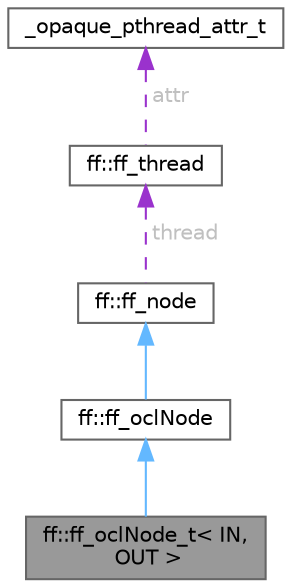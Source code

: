 digraph "ff::ff_oclNode_t&lt; IN, OUT &gt;"
{
 // LATEX_PDF_SIZE
  bgcolor="transparent";
  edge [fontname=Helvetica,fontsize=10,labelfontname=Helvetica,labelfontsize=10];
  node [fontname=Helvetica,fontsize=10,shape=box,height=0.2,width=0.4];
  Node1 [id="Node000001",label="ff::ff_oclNode_t\< IN,\l OUT \>",height=0.2,width=0.4,color="gray40", fillcolor="grey60", style="filled", fontcolor="black",tooltip="OpenCL specialisation of the ff_node class (typed)"];
  Node2 -> Node1 [id="edge5_Node000001_Node000002",dir="back",color="steelblue1",style="solid",tooltip=" "];
  Node2 [id="Node000002",label="ff::ff_oclNode",height=0.2,width=0.4,color="gray40", fillcolor="white", style="filled",URL="$classff_1_1ff__ocl_node.html",tooltip="OpenCL specialisation of the ff_node class"];
  Node3 -> Node2 [id="edge6_Node000002_Node000003",dir="back",color="steelblue1",style="solid",tooltip=" "];
  Node3 [id="Node000003",label="ff::ff_node",height=0.2,width=0.4,color="gray40", fillcolor="white", style="filled",URL="$classff_1_1ff__node.html",tooltip="The FastFlow abstract contanier for a parallel activity (actor)."];
  Node4 -> Node3 [id="edge7_Node000003_Node000004",dir="back",color="darkorchid3",style="dashed",tooltip=" ",label=" thread",fontcolor="grey" ];
  Node4 [id="Node000004",label="ff::ff_thread",height=0.2,width=0.4,color="gray40", fillcolor="white", style="filled",URL="$classff_1_1ff__thread.html",tooltip="thread container for (leaves) ff_node"];
  Node5 -> Node4 [id="edge8_Node000004_Node000005",dir="back",color="darkorchid3",style="dashed",tooltip=" ",label=" attr",fontcolor="grey" ];
  Node5 [id="Node000005",label="_opaque_pthread_attr_t",height=0.2,width=0.4,color="gray40", fillcolor="white", style="filled",URL="$struct__opaque__pthread__attr__t.html",tooltip=" "];
}
